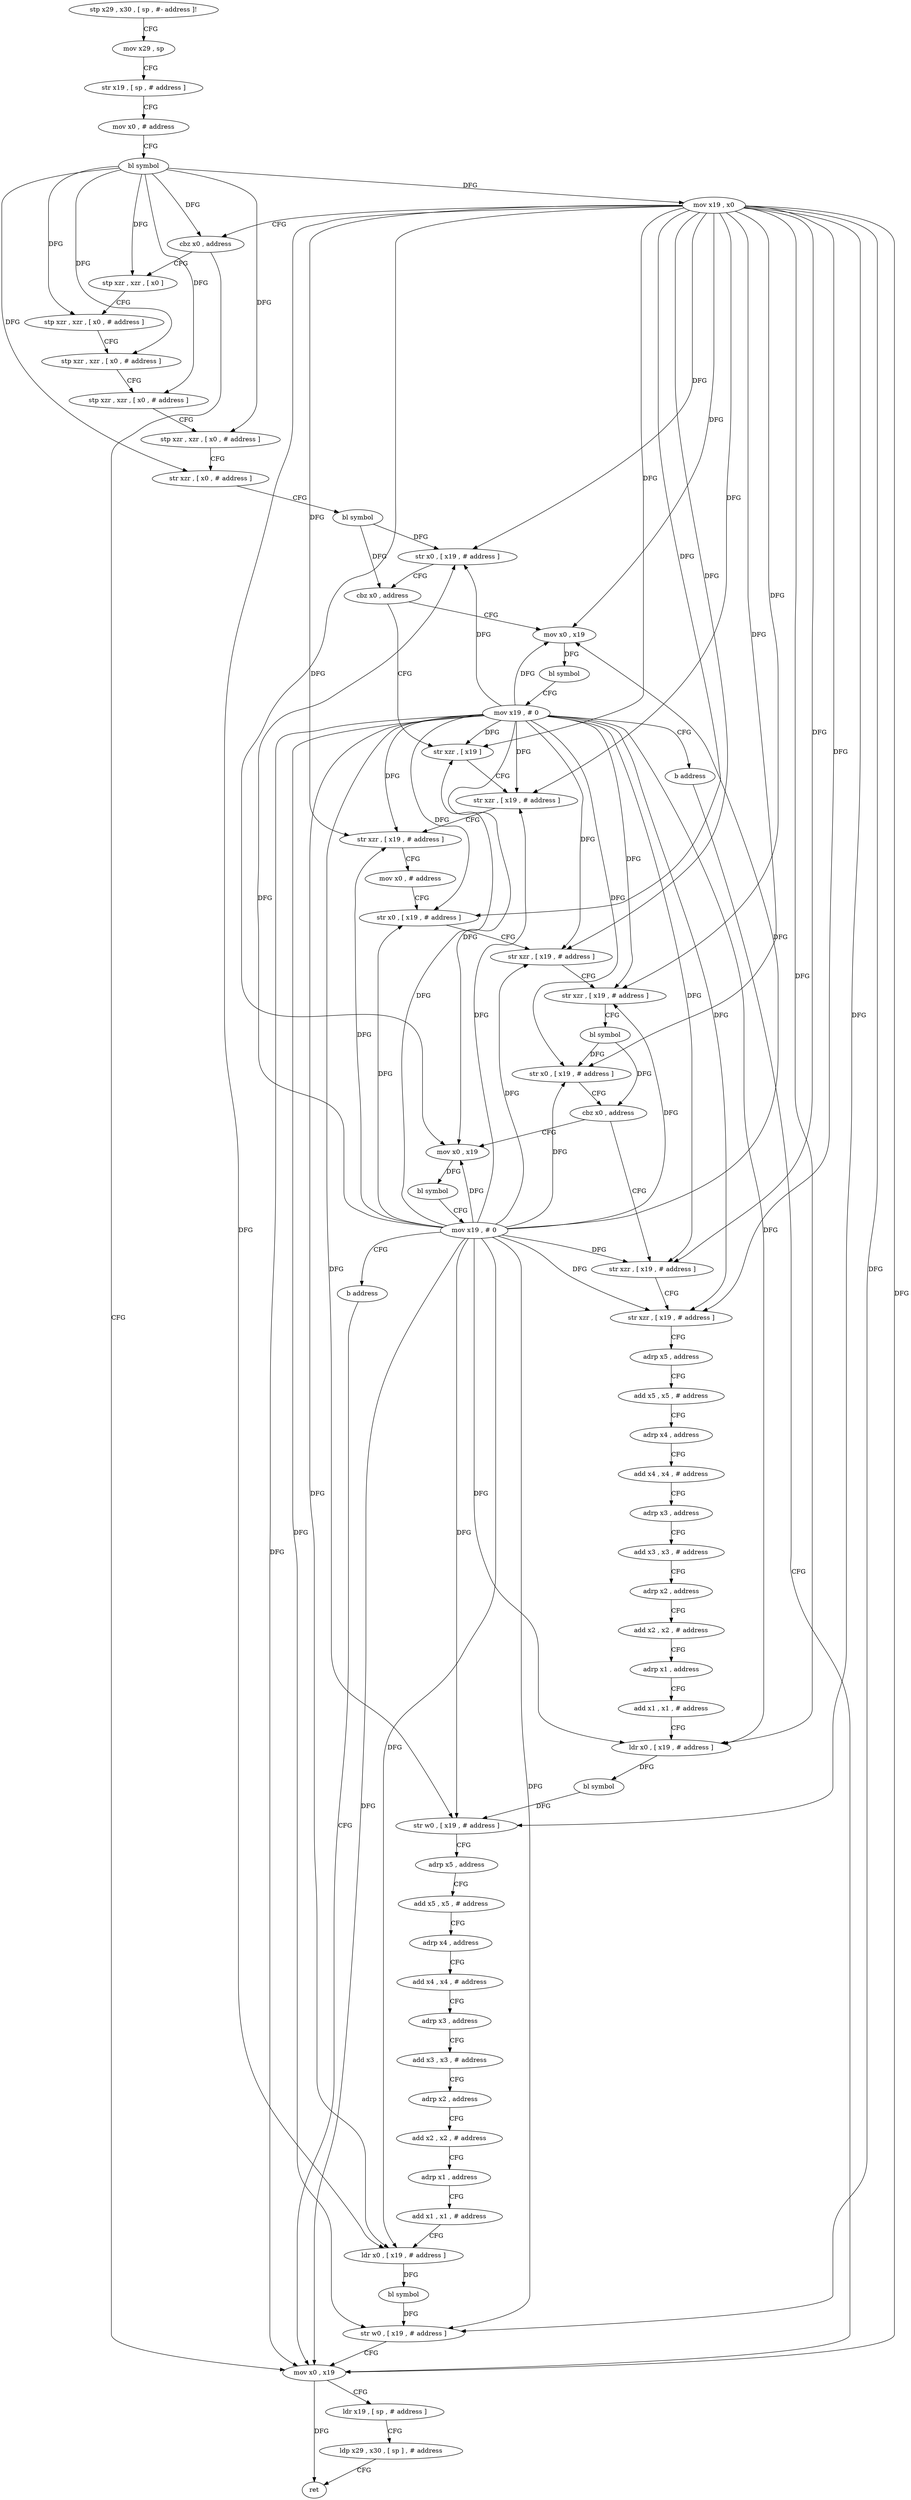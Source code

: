digraph "func" {
"90732" [label = "stp x29 , x30 , [ sp , #- address ]!" ]
"90736" [label = "mov x29 , sp" ]
"90740" [label = "str x19 , [ sp , # address ]" ]
"90744" [label = "mov x0 , # address" ]
"90748" [label = "bl symbol" ]
"90752" [label = "mov x19 , x0" ]
"90756" [label = "cbz x0 , address" ]
"90948" [label = "mov x0 , x19" ]
"90760" [label = "stp xzr , xzr , [ x0 ]" ]
"90952" [label = "ldr x19 , [ sp , # address ]" ]
"90956" [label = "ldp x29 , x30 , [ sp ] , # address" ]
"90960" [label = "ret" ]
"90764" [label = "stp xzr , xzr , [ x0 , # address ]" ]
"90768" [label = "stp xzr , xzr , [ x0 , # address ]" ]
"90772" [label = "stp xzr , xzr , [ x0 , # address ]" ]
"90776" [label = "stp xzr , xzr , [ x0 , # address ]" ]
"90780" [label = "str xzr , [ x0 , # address ]" ]
"90784" [label = "bl symbol" ]
"90788" [label = "str x0 , [ x19 , # address ]" ]
"90792" [label = "cbz x0 , address" ]
"90980" [label = "mov x0 , x19" ]
"90796" [label = "str xzr , [ x19 ]" ]
"90984" [label = "bl symbol" ]
"90988" [label = "mov x19 , # 0" ]
"90992" [label = "b address" ]
"90800" [label = "str xzr , [ x19 , # address ]" ]
"90804" [label = "str xzr , [ x19 , # address ]" ]
"90808" [label = "mov x0 , # address" ]
"90812" [label = "str x0 , [ x19 , # address ]" ]
"90816" [label = "str xzr , [ x19 , # address ]" ]
"90820" [label = "str xzr , [ x19 , # address ]" ]
"90824" [label = "bl symbol" ]
"90828" [label = "str x0 , [ x19 , # address ]" ]
"90832" [label = "cbz x0 , address" ]
"90964" [label = "mov x0 , x19" ]
"90836" [label = "str xzr , [ x19 , # address ]" ]
"90968" [label = "bl symbol" ]
"90972" [label = "mov x19 , # 0" ]
"90976" [label = "b address" ]
"90840" [label = "str xzr , [ x19 , # address ]" ]
"90844" [label = "adrp x5 , address" ]
"90848" [label = "add x5 , x5 , # address" ]
"90852" [label = "adrp x4 , address" ]
"90856" [label = "add x4 , x4 , # address" ]
"90860" [label = "adrp x3 , address" ]
"90864" [label = "add x3 , x3 , # address" ]
"90868" [label = "adrp x2 , address" ]
"90872" [label = "add x2 , x2 , # address" ]
"90876" [label = "adrp x1 , address" ]
"90880" [label = "add x1 , x1 , # address" ]
"90884" [label = "ldr x0 , [ x19 , # address ]" ]
"90888" [label = "bl symbol" ]
"90892" [label = "str w0 , [ x19 , # address ]" ]
"90896" [label = "adrp x5 , address" ]
"90900" [label = "add x5 , x5 , # address" ]
"90904" [label = "adrp x4 , address" ]
"90908" [label = "add x4 , x4 , # address" ]
"90912" [label = "adrp x3 , address" ]
"90916" [label = "add x3 , x3 , # address" ]
"90920" [label = "adrp x2 , address" ]
"90924" [label = "add x2 , x2 , # address" ]
"90928" [label = "adrp x1 , address" ]
"90932" [label = "add x1 , x1 , # address" ]
"90936" [label = "ldr x0 , [ x19 , # address ]" ]
"90940" [label = "bl symbol" ]
"90944" [label = "str w0 , [ x19 , # address ]" ]
"90732" -> "90736" [ label = "CFG" ]
"90736" -> "90740" [ label = "CFG" ]
"90740" -> "90744" [ label = "CFG" ]
"90744" -> "90748" [ label = "CFG" ]
"90748" -> "90752" [ label = "DFG" ]
"90748" -> "90756" [ label = "DFG" ]
"90748" -> "90760" [ label = "DFG" ]
"90748" -> "90764" [ label = "DFG" ]
"90748" -> "90768" [ label = "DFG" ]
"90748" -> "90772" [ label = "DFG" ]
"90748" -> "90776" [ label = "DFG" ]
"90748" -> "90780" [ label = "DFG" ]
"90752" -> "90756" [ label = "CFG" ]
"90752" -> "90948" [ label = "DFG" ]
"90752" -> "90788" [ label = "DFG" ]
"90752" -> "90980" [ label = "DFG" ]
"90752" -> "90796" [ label = "DFG" ]
"90752" -> "90800" [ label = "DFG" ]
"90752" -> "90804" [ label = "DFG" ]
"90752" -> "90812" [ label = "DFG" ]
"90752" -> "90816" [ label = "DFG" ]
"90752" -> "90820" [ label = "DFG" ]
"90752" -> "90828" [ label = "DFG" ]
"90752" -> "90964" [ label = "DFG" ]
"90752" -> "90836" [ label = "DFG" ]
"90752" -> "90840" [ label = "DFG" ]
"90752" -> "90884" [ label = "DFG" ]
"90752" -> "90892" [ label = "DFG" ]
"90752" -> "90936" [ label = "DFG" ]
"90752" -> "90944" [ label = "DFG" ]
"90756" -> "90948" [ label = "CFG" ]
"90756" -> "90760" [ label = "CFG" ]
"90948" -> "90952" [ label = "CFG" ]
"90948" -> "90960" [ label = "DFG" ]
"90760" -> "90764" [ label = "CFG" ]
"90952" -> "90956" [ label = "CFG" ]
"90956" -> "90960" [ label = "CFG" ]
"90764" -> "90768" [ label = "CFG" ]
"90768" -> "90772" [ label = "CFG" ]
"90772" -> "90776" [ label = "CFG" ]
"90776" -> "90780" [ label = "CFG" ]
"90780" -> "90784" [ label = "CFG" ]
"90784" -> "90788" [ label = "DFG" ]
"90784" -> "90792" [ label = "DFG" ]
"90788" -> "90792" [ label = "CFG" ]
"90792" -> "90980" [ label = "CFG" ]
"90792" -> "90796" [ label = "CFG" ]
"90980" -> "90984" [ label = "DFG" ]
"90796" -> "90800" [ label = "CFG" ]
"90984" -> "90988" [ label = "CFG" ]
"90988" -> "90992" [ label = "CFG" ]
"90988" -> "90948" [ label = "DFG" ]
"90988" -> "90980" [ label = "DFG" ]
"90988" -> "90788" [ label = "DFG" ]
"90988" -> "90796" [ label = "DFG" ]
"90988" -> "90800" [ label = "DFG" ]
"90988" -> "90804" [ label = "DFG" ]
"90988" -> "90812" [ label = "DFG" ]
"90988" -> "90816" [ label = "DFG" ]
"90988" -> "90820" [ label = "DFG" ]
"90988" -> "90828" [ label = "DFG" ]
"90988" -> "90964" [ label = "DFG" ]
"90988" -> "90836" [ label = "DFG" ]
"90988" -> "90840" [ label = "DFG" ]
"90988" -> "90884" [ label = "DFG" ]
"90988" -> "90892" [ label = "DFG" ]
"90988" -> "90936" [ label = "DFG" ]
"90988" -> "90944" [ label = "DFG" ]
"90992" -> "90948" [ label = "CFG" ]
"90800" -> "90804" [ label = "CFG" ]
"90804" -> "90808" [ label = "CFG" ]
"90808" -> "90812" [ label = "CFG" ]
"90812" -> "90816" [ label = "CFG" ]
"90816" -> "90820" [ label = "CFG" ]
"90820" -> "90824" [ label = "CFG" ]
"90824" -> "90828" [ label = "DFG" ]
"90824" -> "90832" [ label = "DFG" ]
"90828" -> "90832" [ label = "CFG" ]
"90832" -> "90964" [ label = "CFG" ]
"90832" -> "90836" [ label = "CFG" ]
"90964" -> "90968" [ label = "DFG" ]
"90836" -> "90840" [ label = "CFG" ]
"90968" -> "90972" [ label = "CFG" ]
"90972" -> "90976" [ label = "CFG" ]
"90972" -> "90948" [ label = "DFG" ]
"90972" -> "90980" [ label = "DFG" ]
"90972" -> "90796" [ label = "DFG" ]
"90972" -> "90800" [ label = "DFG" ]
"90972" -> "90804" [ label = "DFG" ]
"90972" -> "90812" [ label = "DFG" ]
"90972" -> "90816" [ label = "DFG" ]
"90972" -> "90820" [ label = "DFG" ]
"90972" -> "90964" [ label = "DFG" ]
"90972" -> "90788" [ label = "DFG" ]
"90972" -> "90828" [ label = "DFG" ]
"90972" -> "90836" [ label = "DFG" ]
"90972" -> "90840" [ label = "DFG" ]
"90972" -> "90884" [ label = "DFG" ]
"90972" -> "90892" [ label = "DFG" ]
"90972" -> "90936" [ label = "DFG" ]
"90972" -> "90944" [ label = "DFG" ]
"90976" -> "90948" [ label = "CFG" ]
"90840" -> "90844" [ label = "CFG" ]
"90844" -> "90848" [ label = "CFG" ]
"90848" -> "90852" [ label = "CFG" ]
"90852" -> "90856" [ label = "CFG" ]
"90856" -> "90860" [ label = "CFG" ]
"90860" -> "90864" [ label = "CFG" ]
"90864" -> "90868" [ label = "CFG" ]
"90868" -> "90872" [ label = "CFG" ]
"90872" -> "90876" [ label = "CFG" ]
"90876" -> "90880" [ label = "CFG" ]
"90880" -> "90884" [ label = "CFG" ]
"90884" -> "90888" [ label = "DFG" ]
"90888" -> "90892" [ label = "DFG" ]
"90892" -> "90896" [ label = "CFG" ]
"90896" -> "90900" [ label = "CFG" ]
"90900" -> "90904" [ label = "CFG" ]
"90904" -> "90908" [ label = "CFG" ]
"90908" -> "90912" [ label = "CFG" ]
"90912" -> "90916" [ label = "CFG" ]
"90916" -> "90920" [ label = "CFG" ]
"90920" -> "90924" [ label = "CFG" ]
"90924" -> "90928" [ label = "CFG" ]
"90928" -> "90932" [ label = "CFG" ]
"90932" -> "90936" [ label = "CFG" ]
"90936" -> "90940" [ label = "DFG" ]
"90940" -> "90944" [ label = "DFG" ]
"90944" -> "90948" [ label = "CFG" ]
}
